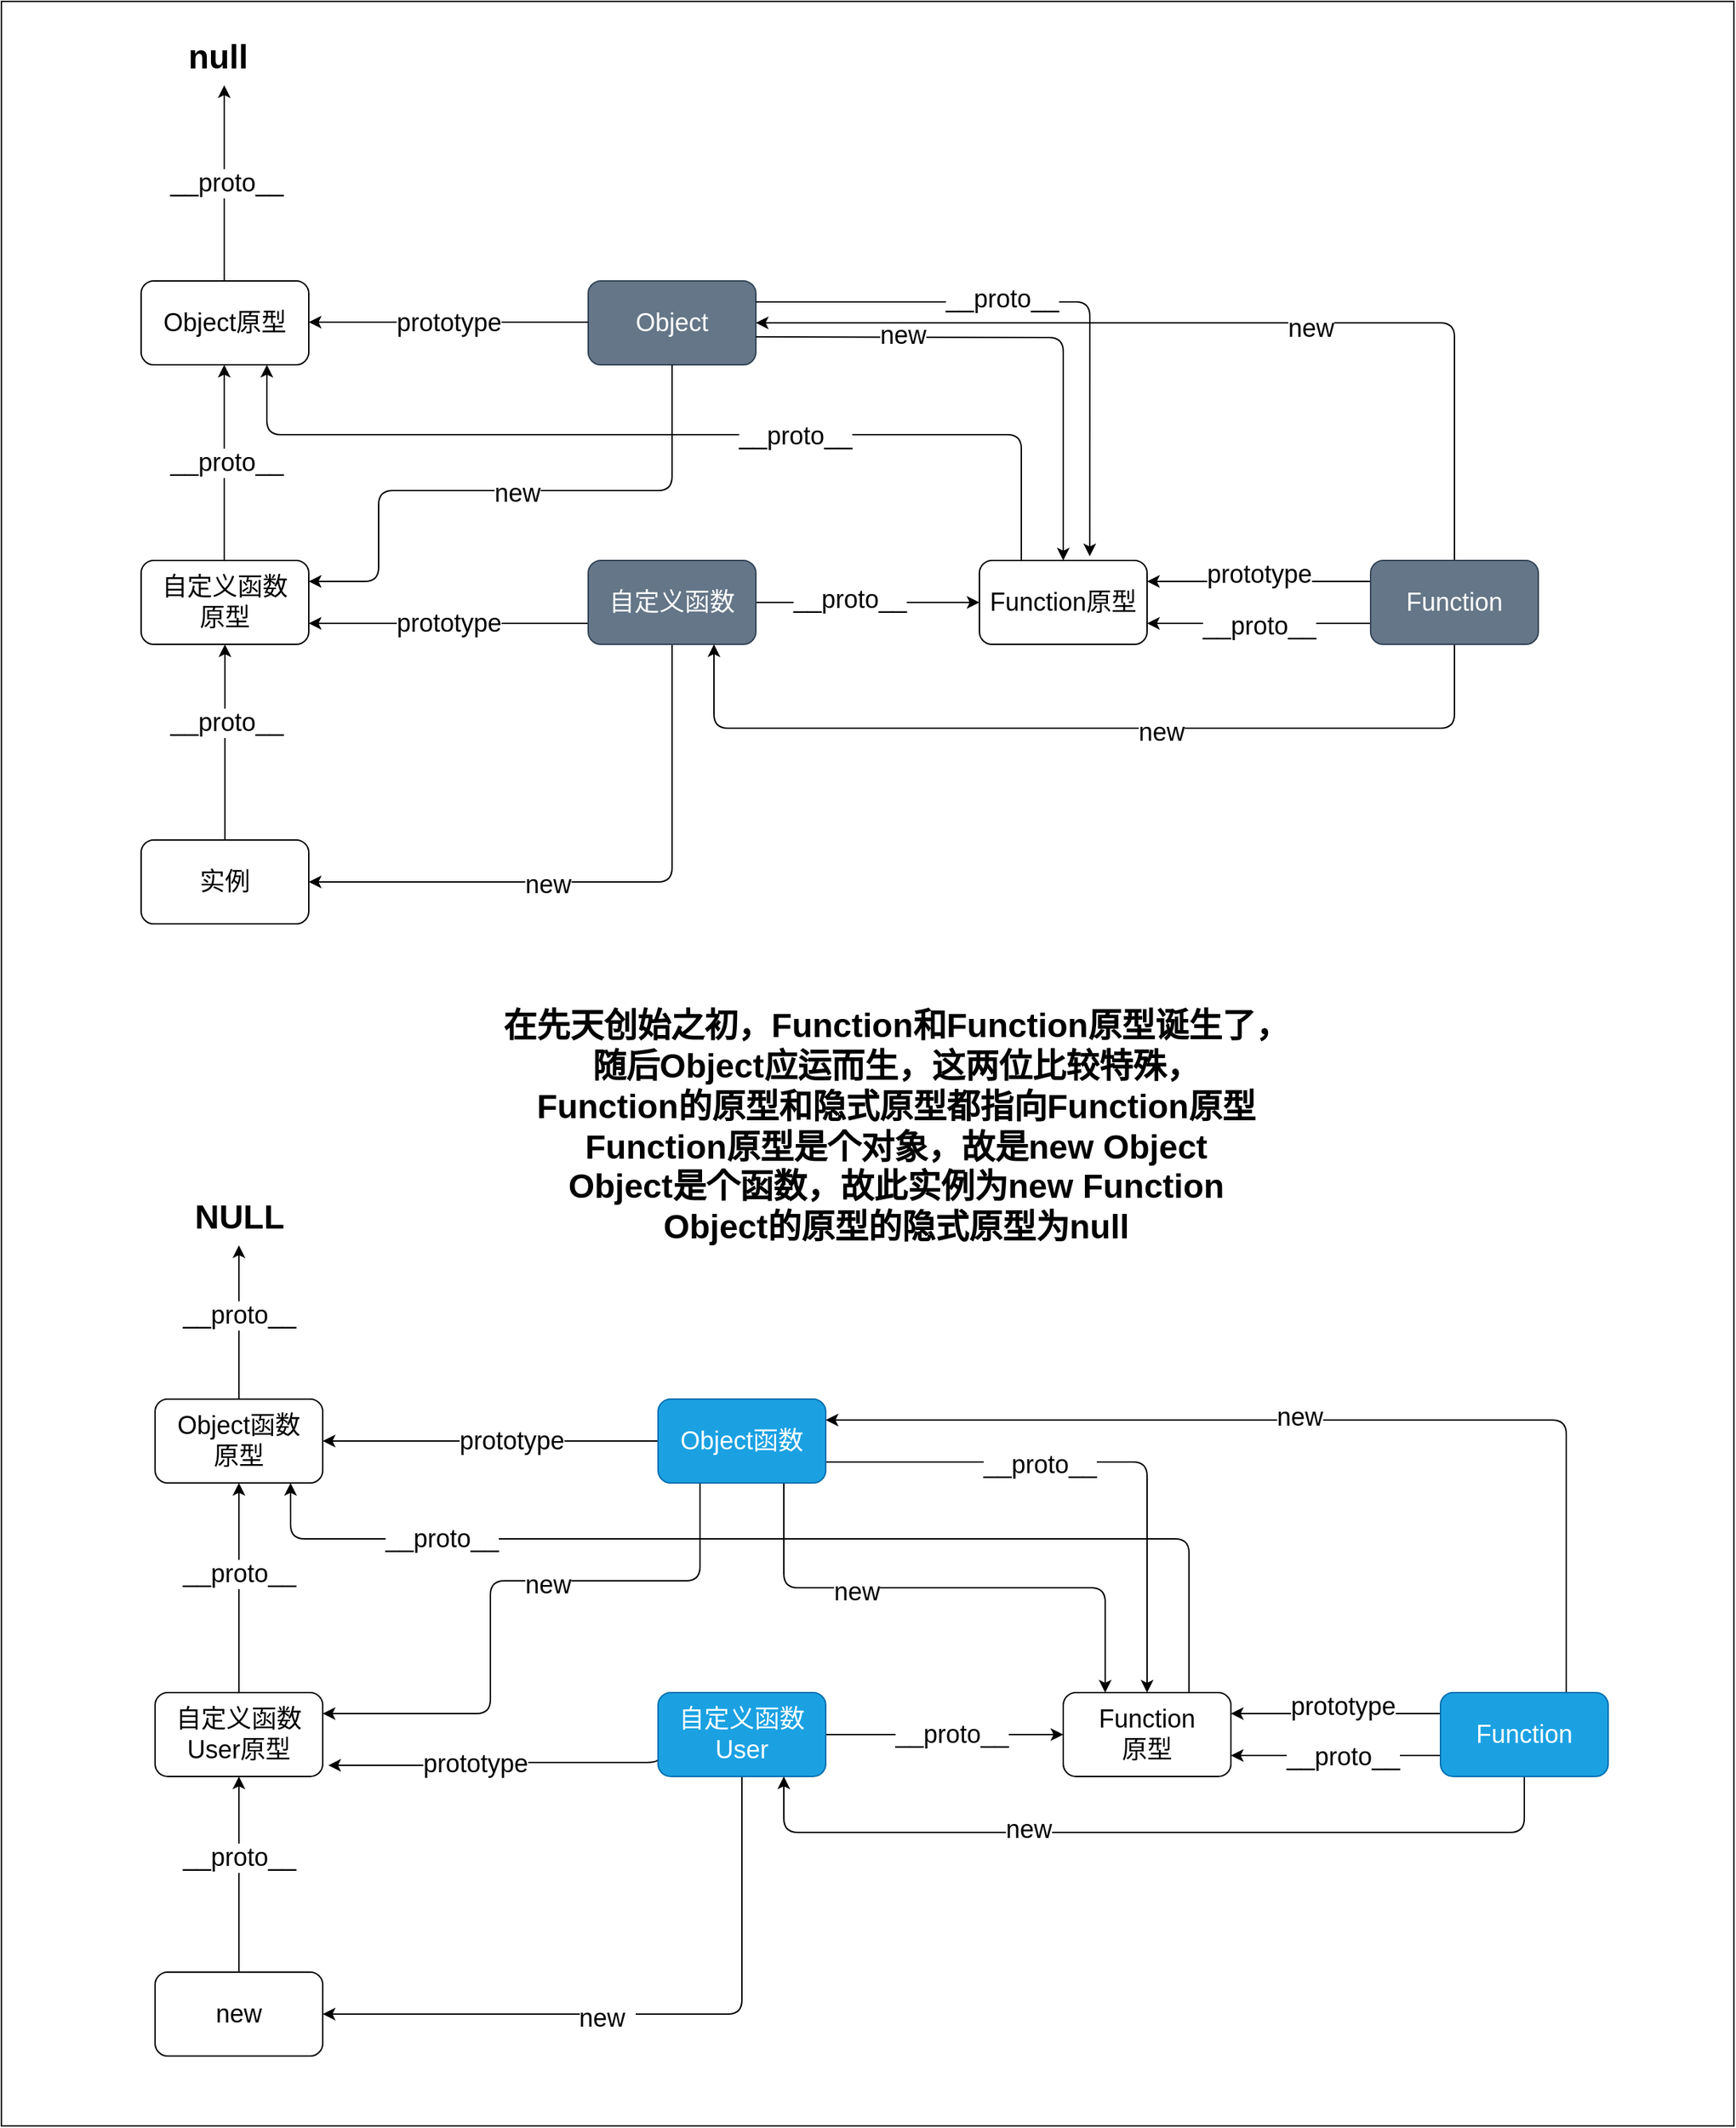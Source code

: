 <mxfile>
    <diagram id="fl4JlBURVqr-K29kR26M" name="第 1 页">
        <mxGraphModel dx="1970" dy="2943" grid="1" gridSize="10" guides="1" tooltips="1" connect="1" arrows="1" fold="1" page="1" pageScale="1" pageWidth="827" pageHeight="1169" math="0" shadow="0">
            <root>
                <mxCell id="0"/>
                <mxCell id="1" parent="0"/>
                <mxCell id="43" value="" style="rounded=0;whiteSpace=wrap;html=1;" parent="1" vertex="1">
                    <mxGeometry x="60" y="-130" width="1240" height="1520" as="geometry"/>
                </mxCell>
                <mxCell id="9" style="edgeStyle=orthogonalEdgeStyle;html=1;exitX=0.5;exitY=0;exitDx=0;exitDy=0;entryX=0.5;entryY=1;entryDx=0;entryDy=0;fontSize=18;" parent="1" source="3" target="6" edge="1">
                    <mxGeometry relative="1" as="geometry"/>
                </mxCell>
                <mxCell id="10" value="__proto__" style="edgeLabel;html=1;align=center;verticalAlign=middle;resizable=0;points=[];fontSize=18;" parent="9" vertex="1" connectable="0">
                    <mxGeometry x="0.2" y="-1" relative="1" as="geometry">
                        <mxPoint as="offset"/>
                    </mxGeometry>
                </mxCell>
                <mxCell id="3" value="&lt;font style=&quot;font-size: 18px;&quot;&gt;实例&lt;/font&gt;" style="rounded=1;whiteSpace=wrap;html=1;" parent="1" vertex="1">
                    <mxGeometry x="160" y="470" width="120" height="60" as="geometry"/>
                </mxCell>
                <mxCell id="5" style="edgeStyle=orthogonalEdgeStyle;html=1;exitX=0.5;exitY=1;exitDx=0;exitDy=0;entryX=1;entryY=0.5;entryDx=0;entryDy=0;fontSize=18;" parent="1" source="4" target="3" edge="1">
                    <mxGeometry relative="1" as="geometry"/>
                </mxCell>
                <mxCell id="18" value="new&lt;br&gt;" style="edgeLabel;html=1;align=center;verticalAlign=middle;resizable=0;points=[];fontSize=18;" parent="5" vertex="1" connectable="0">
                    <mxGeometry x="0.205" y="2" relative="1" as="geometry">
                        <mxPoint as="offset"/>
                    </mxGeometry>
                </mxCell>
                <mxCell id="7" style="edgeStyle=orthogonalEdgeStyle;html=1;exitX=0;exitY=0.75;exitDx=0;exitDy=0;entryX=1;entryY=0.75;entryDx=0;entryDy=0;fontSize=18;" parent="1" source="4" target="6" edge="1">
                    <mxGeometry relative="1" as="geometry"/>
                </mxCell>
                <mxCell id="8" value="prototype" style="edgeLabel;html=1;align=center;verticalAlign=middle;resizable=0;points=[];fontSize=18;" parent="7" vertex="1" connectable="0">
                    <mxGeometry x="0.12" y="-1" relative="1" as="geometry">
                        <mxPoint x="12" y="1" as="offset"/>
                    </mxGeometry>
                </mxCell>
                <mxCell id="25" style="edgeStyle=orthogonalEdgeStyle;html=1;exitX=1;exitY=0.5;exitDx=0;exitDy=0;fontSize=18;" parent="1" source="4" target="24" edge="1">
                    <mxGeometry relative="1" as="geometry"/>
                </mxCell>
                <mxCell id="26" value="__proto__" style="edgeLabel;html=1;align=center;verticalAlign=middle;resizable=0;points=[];fontSize=18;" parent="25" vertex="1" connectable="0">
                    <mxGeometry x="-0.163" y="2" relative="1" as="geometry">
                        <mxPoint as="offset"/>
                    </mxGeometry>
                </mxCell>
                <mxCell id="4" value="&lt;span style=&quot;font-size: 18px;&quot;&gt;自定义函数&lt;/span&gt;" style="rounded=1;whiteSpace=wrap;html=1;fillColor=#647687;fontColor=#ffffff;strokeColor=#314354;" parent="1" vertex="1">
                    <mxGeometry x="480" y="270" width="120" height="60" as="geometry"/>
                </mxCell>
                <mxCell id="6" value="&lt;span style=&quot;font-size: 18px;&quot;&gt;自定义函数&lt;br&gt;原型&lt;/span&gt;" style="rounded=1;whiteSpace=wrap;html=1;" parent="1" vertex="1">
                    <mxGeometry x="160" y="270" width="120" height="60" as="geometry"/>
                </mxCell>
                <mxCell id="11" value="&lt;span style=&quot;font-size: 18px;&quot;&gt;Object原型&lt;/span&gt;" style="rounded=1;whiteSpace=wrap;html=1;" parent="1" vertex="1">
                    <mxGeometry x="160" y="70" width="120" height="60" as="geometry"/>
                </mxCell>
                <mxCell id="12" style="edgeStyle=orthogonalEdgeStyle;html=1;exitX=0.5;exitY=0;exitDx=0;exitDy=0;entryX=0.5;entryY=1;entryDx=0;entryDy=0;fontSize=18;" parent="1" edge="1">
                    <mxGeometry relative="1" as="geometry">
                        <mxPoint x="219.5" y="270" as="sourcePoint"/>
                        <mxPoint x="219.5" y="130" as="targetPoint"/>
                    </mxGeometry>
                </mxCell>
                <mxCell id="13" value="__proto__" style="edgeLabel;html=1;align=center;verticalAlign=middle;resizable=0;points=[];fontSize=18;" parent="12" vertex="1" connectable="0">
                    <mxGeometry x="0.2" y="-1" relative="1" as="geometry">
                        <mxPoint y="14" as="offset"/>
                    </mxGeometry>
                </mxCell>
                <mxCell id="14" value="&lt;span style=&quot;font-size: 18px;&quot;&gt;Object&lt;/span&gt;" style="rounded=1;whiteSpace=wrap;html=1;fillColor=#647687;fontColor=#ffffff;strokeColor=#314354;" parent="1" vertex="1">
                    <mxGeometry x="480" y="70" width="120" height="60" as="geometry"/>
                </mxCell>
                <mxCell id="15" style="edgeStyle=orthogonalEdgeStyle;html=1;exitX=0;exitY=0.5;exitDx=0;exitDy=0;entryX=1;entryY=0.5;entryDx=0;entryDy=0;fontSize=18;" parent="1" edge="1">
                    <mxGeometry relative="1" as="geometry">
                        <mxPoint x="480" y="99.5" as="sourcePoint"/>
                        <mxPoint x="280" y="99.5" as="targetPoint"/>
                    </mxGeometry>
                </mxCell>
                <mxCell id="16" value="prototype" style="edgeLabel;html=1;align=center;verticalAlign=middle;resizable=0;points=[];fontSize=18;" parent="15" vertex="1" connectable="0">
                    <mxGeometry x="0.12" y="-1" relative="1" as="geometry">
                        <mxPoint x="12" y="1" as="offset"/>
                    </mxGeometry>
                </mxCell>
                <mxCell id="19" style="edgeStyle=orthogonalEdgeStyle;html=1;exitX=0.5;exitY=1;exitDx=0;exitDy=0;entryX=1;entryY=0.25;entryDx=0;entryDy=0;fontSize=18;" parent="1" source="14" target="6" edge="1">
                    <mxGeometry relative="1" as="geometry">
                        <mxPoint x="600" y="160" as="sourcePoint"/>
                        <mxPoint x="340" y="330" as="targetPoint"/>
                        <Array as="points">
                            <mxPoint x="540" y="220"/>
                            <mxPoint x="330" y="220"/>
                            <mxPoint x="330" y="285"/>
                        </Array>
                    </mxGeometry>
                </mxCell>
                <mxCell id="20" value="new&lt;br&gt;" style="edgeLabel;html=1;align=center;verticalAlign=middle;resizable=0;points=[];fontSize=18;" parent="19" vertex="1" connectable="0">
                    <mxGeometry x="0.205" y="2" relative="1" as="geometry">
                        <mxPoint x="49" as="offset"/>
                    </mxGeometry>
                </mxCell>
                <mxCell id="21" style="edgeStyle=orthogonalEdgeStyle;html=1;exitX=0.5;exitY=0;exitDx=0;exitDy=0;entryX=0.5;entryY=1;entryDx=0;entryDy=0;fontSize=18;" parent="1" edge="1">
                    <mxGeometry relative="1" as="geometry">
                        <mxPoint x="219.5" y="70" as="sourcePoint"/>
                        <mxPoint x="219.5" y="-70" as="targetPoint"/>
                    </mxGeometry>
                </mxCell>
                <mxCell id="22" value="__proto__" style="edgeLabel;html=1;align=center;verticalAlign=middle;resizable=0;points=[];fontSize=18;" parent="21" vertex="1" connectable="0">
                    <mxGeometry x="0.2" y="-1" relative="1" as="geometry">
                        <mxPoint y="14" as="offset"/>
                    </mxGeometry>
                </mxCell>
                <mxCell id="23" value="null&lt;span style=&quot;white-space: pre;&quot;&gt;&#9;&lt;/span&gt;" style="text;strokeColor=none;fillColor=none;html=1;fontSize=24;fontStyle=1;verticalAlign=middle;align=center;" parent="1" vertex="1">
                    <mxGeometry x="170" y="-110" width="100" height="40" as="geometry"/>
                </mxCell>
                <mxCell id="33" style="edgeStyle=orthogonalEdgeStyle;html=1;exitX=0.25;exitY=0;exitDx=0;exitDy=0;entryX=0.75;entryY=1;entryDx=0;entryDy=0;fontSize=18;" parent="1" source="24" target="11" edge="1">
                    <mxGeometry relative="1" as="geometry">
                        <Array as="points">
                            <mxPoint x="790" y="180"/>
                            <mxPoint x="250" y="180"/>
                        </Array>
                    </mxGeometry>
                </mxCell>
                <mxCell id="34" value="__proto__" style="edgeLabel;html=1;align=center;verticalAlign=middle;resizable=0;points=[];fontSize=18;" parent="33" vertex="1" connectable="0">
                    <mxGeometry x="-0.259" y="1" relative="1" as="geometry">
                        <mxPoint as="offset"/>
                    </mxGeometry>
                </mxCell>
                <mxCell id="24" value="&lt;font style=&quot;font-size: 18px;&quot;&gt;Function原型&lt;/font&gt;" style="rounded=1;whiteSpace=wrap;html=1;" parent="1" vertex="1">
                    <mxGeometry x="760" y="270" width="120" height="60" as="geometry"/>
                </mxCell>
                <mxCell id="27" style="edgeStyle=orthogonalEdgeStyle;html=1;exitX=1;exitY=0.25;exitDx=0;exitDy=0;fontSize=18;entryX=0.658;entryY=-0.05;entryDx=0;entryDy=0;entryPerimeter=0;" parent="1" source="14" target="24" edge="1">
                    <mxGeometry relative="1" as="geometry">
                        <mxPoint x="600" y="99.5" as="sourcePoint"/>
                        <mxPoint x="760" y="99.5" as="targetPoint"/>
                    </mxGeometry>
                </mxCell>
                <mxCell id="28" value="__proto__" style="edgeLabel;html=1;align=center;verticalAlign=middle;resizable=0;points=[];fontSize=18;" parent="27" vertex="1" connectable="0">
                    <mxGeometry x="-0.163" y="2" relative="1" as="geometry">
                        <mxPoint as="offset"/>
                    </mxGeometry>
                </mxCell>
                <mxCell id="29" style="edgeStyle=orthogonalEdgeStyle;html=1;fontSize=18;entryX=0.5;entryY=0;entryDx=0;entryDy=0;" parent="1" target="24" edge="1">
                    <mxGeometry relative="1" as="geometry">
                        <mxPoint x="600" y="110" as="sourcePoint"/>
                        <mxPoint x="800" y="260" as="targetPoint"/>
                    </mxGeometry>
                </mxCell>
                <mxCell id="30" value="new" style="edgeLabel;html=1;align=center;verticalAlign=middle;resizable=0;points=[];fontSize=18;" parent="29" vertex="1" connectable="0">
                    <mxGeometry x="-0.163" y="2" relative="1" as="geometry">
                        <mxPoint x="-54" as="offset"/>
                    </mxGeometry>
                </mxCell>
                <mxCell id="37" style="edgeStyle=orthogonalEdgeStyle;html=1;exitX=0;exitY=0.25;exitDx=0;exitDy=0;entryX=1;entryY=0.25;entryDx=0;entryDy=0;fontSize=18;" parent="1" source="35" target="24" edge="1">
                    <mxGeometry relative="1" as="geometry"/>
                </mxCell>
                <mxCell id="39" value="prototype" style="edgeLabel;html=1;align=center;verticalAlign=middle;resizable=0;points=[];fontSize=18;" parent="37" vertex="1" connectable="0">
                    <mxGeometry x="0.125" y="-2" relative="1" as="geometry">
                        <mxPoint x="10" y="-3" as="offset"/>
                    </mxGeometry>
                </mxCell>
                <mxCell id="38" style="edgeStyle=orthogonalEdgeStyle;html=1;exitX=0;exitY=0.75;exitDx=0;exitDy=0;fontSize=18;entryX=1;entryY=0.75;entryDx=0;entryDy=0;" parent="1" source="35" target="24" edge="1">
                    <mxGeometry relative="1" as="geometry"/>
                </mxCell>
                <mxCell id="40" value="__proto__" style="edgeLabel;html=1;align=center;verticalAlign=middle;resizable=0;points=[];fontSize=18;" parent="38" vertex="1" connectable="0">
                    <mxGeometry x="0.237" y="2" relative="1" as="geometry">
                        <mxPoint x="19" as="offset"/>
                    </mxGeometry>
                </mxCell>
                <mxCell id="41" style="edgeStyle=orthogonalEdgeStyle;html=1;exitX=0.5;exitY=0;exitDx=0;exitDy=0;entryX=1;entryY=0.5;entryDx=0;entryDy=0;fontSize=18;" parent="1" source="35" target="14" edge="1">
                    <mxGeometry relative="1" as="geometry"/>
                </mxCell>
                <mxCell id="42" value="new" style="edgeLabel;html=1;align=center;verticalAlign=middle;resizable=0;points=[];fontSize=18;" parent="41" vertex="1" connectable="0">
                    <mxGeometry x="-0.185" y="4" relative="1" as="geometry">
                        <mxPoint as="offset"/>
                    </mxGeometry>
                </mxCell>
                <mxCell id="44" style="edgeStyle=orthogonalEdgeStyle;html=1;exitX=0.5;exitY=1;exitDx=0;exitDy=0;entryX=0.75;entryY=1;entryDx=0;entryDy=0;" parent="1" source="35" target="4" edge="1">
                    <mxGeometry relative="1" as="geometry">
                        <Array as="points">
                            <mxPoint x="1100" y="390"/>
                            <mxPoint x="570" y="390"/>
                        </Array>
                    </mxGeometry>
                </mxCell>
                <mxCell id="45" value="&lt;font style=&quot;font-size: 18px;&quot;&gt;new&lt;/font&gt;" style="edgeLabel;html=1;align=center;verticalAlign=middle;resizable=0;points=[];" parent="44" vertex="1" connectable="0">
                    <mxGeometry x="-0.169" y="3" relative="1" as="geometry">
                        <mxPoint as="offset"/>
                    </mxGeometry>
                </mxCell>
                <mxCell id="35" value="&lt;span style=&quot;font-size: 18px;&quot;&gt;Function&lt;/span&gt;" style="rounded=1;whiteSpace=wrap;html=1;fillColor=#647687;fontColor=#ffffff;strokeColor=#314354;" parent="1" vertex="1">
                    <mxGeometry x="1040" y="270" width="120" height="60" as="geometry"/>
                </mxCell>
                <mxCell id="48" style="edgeStyle=orthogonalEdgeStyle;html=1;exitX=0.5;exitY=1;exitDx=0;exitDy=0;entryX=1;entryY=0.5;entryDx=0;entryDy=0;fontSize=18;" edge="1" parent="1" source="46" target="47">
                    <mxGeometry relative="1" as="geometry"/>
                </mxCell>
                <mxCell id="49" value="new&lt;span style=&quot;white-space: pre;&quot;&gt;&#9;&lt;/span&gt;" style="edgeLabel;html=1;align=center;verticalAlign=middle;resizable=0;points=[];fontSize=18;" vertex="1" connectable="0" parent="48">
                    <mxGeometry x="0.138" y="3" relative="1" as="geometry">
                        <mxPoint as="offset"/>
                    </mxGeometry>
                </mxCell>
                <mxCell id="51" style="edgeStyle=orthogonalEdgeStyle;html=1;exitX=0;exitY=0.75;exitDx=0;exitDy=0;fontSize=18;entryX=1.033;entryY=0.867;entryDx=0;entryDy=0;entryPerimeter=0;" edge="1" parent="1" source="46" target="50">
                    <mxGeometry relative="1" as="geometry">
                        <Array as="points">
                            <mxPoint x="530" y="1130"/>
                            <mxPoint x="415" y="1130"/>
                            <mxPoint x="415" y="1132"/>
                        </Array>
                    </mxGeometry>
                </mxCell>
                <mxCell id="52" value="prototype" style="edgeLabel;html=1;align=center;verticalAlign=middle;resizable=0;points=[];fontSize=18;" vertex="1" connectable="0" parent="51">
                    <mxGeometry x="0.139" y="-1" relative="1" as="geometry">
                        <mxPoint as="offset"/>
                    </mxGeometry>
                </mxCell>
                <mxCell id="78" style="edgeStyle=orthogonalEdgeStyle;html=1;exitX=1;exitY=0.5;exitDx=0;exitDy=0;fontSize=18;" edge="1" parent="1" source="46" target="68">
                    <mxGeometry relative="1" as="geometry"/>
                </mxCell>
                <mxCell id="79" value="__proto__" style="edgeLabel;html=1;align=center;verticalAlign=middle;resizable=0;points=[];fontSize=18;" vertex="1" connectable="0" parent="78">
                    <mxGeometry x="-0.224" y="-3" relative="1" as="geometry">
                        <mxPoint x="24" y="-3" as="offset"/>
                    </mxGeometry>
                </mxCell>
                <mxCell id="46" value="&lt;font style=&quot;font-size: 18px;&quot;&gt;自定义函数User&lt;/font&gt;" style="rounded=1;whiteSpace=wrap;html=1;fillColor=#1ba1e2;fontColor=#ffffff;strokeColor=#006EAF;" vertex="1" parent="1">
                    <mxGeometry x="530" y="1080" width="120" height="60" as="geometry"/>
                </mxCell>
                <mxCell id="53" style="edgeStyle=orthogonalEdgeStyle;html=1;exitX=0.5;exitY=0;exitDx=0;exitDy=0;fontSize=18;entryX=0.5;entryY=1;entryDx=0;entryDy=0;" edge="1" parent="1" source="47" target="50">
                    <mxGeometry relative="1" as="geometry">
                        <mxPoint x="240" y="1150" as="targetPoint"/>
                    </mxGeometry>
                </mxCell>
                <mxCell id="54" value="__proto__" style="edgeLabel;html=1;align=center;verticalAlign=middle;resizable=0;points=[];fontSize=18;" vertex="1" connectable="0" parent="53">
                    <mxGeometry x="0.169" relative="1" as="geometry">
                        <mxPoint as="offset"/>
                    </mxGeometry>
                </mxCell>
                <mxCell id="47" value="&lt;font style=&quot;font-size: 18px;&quot;&gt;new&lt;/font&gt;" style="rounded=1;whiteSpace=wrap;html=1;" vertex="1" parent="1">
                    <mxGeometry x="170" y="1280" width="120" height="60" as="geometry"/>
                </mxCell>
                <mxCell id="62" style="edgeStyle=orthogonalEdgeStyle;html=1;exitX=0.5;exitY=0;exitDx=0;exitDy=0;entryX=0.5;entryY=1;entryDx=0;entryDy=0;fontSize=18;" edge="1" parent="1" source="50" target="59">
                    <mxGeometry relative="1" as="geometry"/>
                </mxCell>
                <mxCell id="63" value="__proto__" style="edgeLabel;html=1;align=center;verticalAlign=middle;resizable=0;points=[];fontSize=18;" vertex="1" connectable="0" parent="62">
                    <mxGeometry x="0.133" relative="1" as="geometry">
                        <mxPoint as="offset"/>
                    </mxGeometry>
                </mxCell>
                <mxCell id="50" value="&lt;font style=&quot;font-size: 18px;&quot;&gt;自定义函数User原型&lt;/font&gt;" style="rounded=1;whiteSpace=wrap;html=1;" vertex="1" parent="1">
                    <mxGeometry x="170" y="1080" width="120" height="60" as="geometry"/>
                </mxCell>
                <mxCell id="57" style="edgeStyle=orthogonalEdgeStyle;html=1;exitX=0.25;exitY=1;exitDx=0;exitDy=0;entryX=1;entryY=0.25;entryDx=0;entryDy=0;fontSize=18;" edge="1" parent="1" source="55" target="50">
                    <mxGeometry relative="1" as="geometry">
                        <Array as="points">
                            <mxPoint x="560" y="1000"/>
                            <mxPoint x="410" y="1000"/>
                            <mxPoint x="410" y="1095"/>
                        </Array>
                    </mxGeometry>
                </mxCell>
                <mxCell id="58" value="new" style="edgeLabel;html=1;align=center;verticalAlign=middle;resizable=0;points=[];fontSize=18;" vertex="1" connectable="0" parent="57">
                    <mxGeometry x="-0.178" y="3" relative="1" as="geometry">
                        <mxPoint as="offset"/>
                    </mxGeometry>
                </mxCell>
                <mxCell id="60" style="edgeStyle=orthogonalEdgeStyle;html=1;exitX=0;exitY=0.5;exitDx=0;exitDy=0;entryX=1;entryY=0.5;entryDx=0;entryDy=0;fontSize=18;" edge="1" parent="1" source="55" target="59">
                    <mxGeometry relative="1" as="geometry"/>
                </mxCell>
                <mxCell id="61" value="prototype" style="edgeLabel;html=1;align=center;verticalAlign=middle;resizable=0;points=[];fontSize=18;" vertex="1" connectable="0" parent="60">
                    <mxGeometry x="-0.125" relative="1" as="geometry">
                        <mxPoint as="offset"/>
                    </mxGeometry>
                </mxCell>
                <mxCell id="84" style="edgeStyle=orthogonalEdgeStyle;html=1;exitX=0.75;exitY=1;exitDx=0;exitDy=0;entryX=0.25;entryY=0;entryDx=0;entryDy=0;fontSize=18;" edge="1" parent="1" source="55" target="68">
                    <mxGeometry relative="1" as="geometry"/>
                </mxCell>
                <mxCell id="85" value="new" style="edgeLabel;html=1;align=center;verticalAlign=middle;resizable=0;points=[];fontSize=18;" vertex="1" connectable="0" parent="84">
                    <mxGeometry x="-0.332" y="-3" relative="1" as="geometry">
                        <mxPoint as="offset"/>
                    </mxGeometry>
                </mxCell>
                <mxCell id="88" style="edgeStyle=orthogonalEdgeStyle;html=1;exitX=1;exitY=0.75;exitDx=0;exitDy=0;fontSize=18;" edge="1" parent="1" source="55" target="68">
                    <mxGeometry relative="1" as="geometry"/>
                </mxCell>
                <mxCell id="89" value="__proto__" style="edgeLabel;html=1;align=center;verticalAlign=middle;resizable=0;points=[];fontSize=18;" vertex="1" connectable="0" parent="88">
                    <mxGeometry x="-0.225" y="-2" relative="1" as="geometry">
                        <mxPoint as="offset"/>
                    </mxGeometry>
                </mxCell>
                <mxCell id="55" value="&lt;font style=&quot;font-size: 18px;&quot;&gt;Object函数&lt;/font&gt;" style="rounded=1;whiteSpace=wrap;html=1;fillColor=#1ba1e2;fontColor=#ffffff;strokeColor=#006EAF;" vertex="1" parent="1">
                    <mxGeometry x="530" y="870" width="120" height="60" as="geometry"/>
                </mxCell>
                <mxCell id="66" style="edgeStyle=orthogonalEdgeStyle;html=1;exitX=0.5;exitY=0;exitDx=0;exitDy=0;entryX=0.5;entryY=1;entryDx=0;entryDy=0;fontSize=18;" edge="1" parent="1" source="59" target="65">
                    <mxGeometry relative="1" as="geometry"/>
                </mxCell>
                <mxCell id="67" value="__proto__" style="edgeLabel;html=1;align=center;verticalAlign=middle;resizable=0;points=[];fontSize=18;" vertex="1" connectable="0" parent="66">
                    <mxGeometry x="-0.291" y="4" relative="1" as="geometry">
                        <mxPoint x="4" y="-21" as="offset"/>
                    </mxGeometry>
                </mxCell>
                <mxCell id="59" value="&lt;font style=&quot;font-size: 18px;&quot;&gt;Object函数&lt;br&gt;原型&lt;/font&gt;" style="rounded=1;whiteSpace=wrap;html=1;" vertex="1" parent="1">
                    <mxGeometry x="170" y="870" width="120" height="60" as="geometry"/>
                </mxCell>
                <mxCell id="65" value="NULL" style="text;strokeColor=none;fillColor=none;html=1;fontSize=24;fontStyle=1;verticalAlign=middle;align=center;" vertex="1" parent="1">
                    <mxGeometry x="180" y="720" width="100" height="40" as="geometry"/>
                </mxCell>
                <mxCell id="86" style="edgeStyle=orthogonalEdgeStyle;html=1;exitX=0.75;exitY=0;exitDx=0;exitDy=0;entryX=0.808;entryY=1;entryDx=0;entryDy=0;entryPerimeter=0;fontSize=18;" edge="1" parent="1" source="68" target="59">
                    <mxGeometry relative="1" as="geometry">
                        <Array as="points">
                            <mxPoint x="910" y="970"/>
                            <mxPoint x="267" y="970"/>
                        </Array>
                    </mxGeometry>
                </mxCell>
                <mxCell id="87" value="__proto__" style="edgeLabel;html=1;align=center;verticalAlign=middle;resizable=0;points=[];fontSize=18;" vertex="1" connectable="0" parent="86">
                    <mxGeometry x="0.627" relative="1" as="geometry">
                        <mxPoint as="offset"/>
                    </mxGeometry>
                </mxCell>
                <mxCell id="68" value="&lt;span style=&quot;font-size: 18px;&quot;&gt;Function&lt;br&gt;原型&lt;br&gt;&lt;/span&gt;" style="rounded=1;whiteSpace=wrap;html=1;" vertex="1" parent="1">
                    <mxGeometry x="820" y="1080" width="120" height="60" as="geometry"/>
                </mxCell>
                <mxCell id="72" style="edgeStyle=orthogonalEdgeStyle;html=1;exitX=0;exitY=0.25;exitDx=0;exitDy=0;entryX=1;entryY=0.25;entryDx=0;entryDy=0;fontSize=18;" edge="1" parent="1" source="69" target="68">
                    <mxGeometry relative="1" as="geometry"/>
                </mxCell>
                <mxCell id="73" value="prototype" style="edgeLabel;html=1;align=center;verticalAlign=middle;resizable=0;points=[];fontSize=18;" vertex="1" connectable="0" parent="72">
                    <mxGeometry x="0.2" y="-1" relative="1" as="geometry">
                        <mxPoint x="20" y="-4" as="offset"/>
                    </mxGeometry>
                </mxCell>
                <mxCell id="74" style="edgeStyle=orthogonalEdgeStyle;html=1;exitX=0;exitY=0.75;exitDx=0;exitDy=0;entryX=1;entryY=0.75;entryDx=0;entryDy=0;fontSize=18;" edge="1" parent="1" source="69" target="68">
                    <mxGeometry relative="1" as="geometry"/>
                </mxCell>
                <mxCell id="75" value="__proto__" style="edgeLabel;html=1;align=center;verticalAlign=middle;resizable=0;points=[];fontSize=18;" vertex="1" connectable="0" parent="74">
                    <mxGeometry x="0.267" y="1" relative="1" as="geometry">
                        <mxPoint x="25" as="offset"/>
                    </mxGeometry>
                </mxCell>
                <mxCell id="76" style="edgeStyle=orthogonalEdgeStyle;html=1;exitX=0.5;exitY=1;exitDx=0;exitDy=0;entryX=0.75;entryY=1;entryDx=0;entryDy=0;fontSize=18;" edge="1" parent="1" source="69" target="46">
                    <mxGeometry relative="1" as="geometry">
                        <Array as="points">
                            <mxPoint x="1150" y="1180"/>
                            <mxPoint x="620" y="1180"/>
                        </Array>
                    </mxGeometry>
                </mxCell>
                <mxCell id="77" value="new" style="edgeLabel;html=1;align=center;verticalAlign=middle;resizable=0;points=[];fontSize=18;" vertex="1" connectable="0" parent="76">
                    <mxGeometry x="0.295" y="-2" relative="1" as="geometry">
                        <mxPoint as="offset"/>
                    </mxGeometry>
                </mxCell>
                <mxCell id="81" style="edgeStyle=orthogonalEdgeStyle;html=1;exitX=0.75;exitY=0;exitDx=0;exitDy=0;entryX=1;entryY=0.25;entryDx=0;entryDy=0;fontSize=18;" edge="1" parent="1" source="69" target="55">
                    <mxGeometry relative="1" as="geometry"/>
                </mxCell>
                <mxCell id="82" value="new" style="edgeLabel;html=1;align=center;verticalAlign=middle;resizable=0;points=[];fontSize=18;" vertex="1" connectable="0" parent="81">
                    <mxGeometry x="0.065" y="-2" relative="1" as="geometry">
                        <mxPoint as="offset"/>
                    </mxGeometry>
                </mxCell>
                <mxCell id="69" value="&lt;font style=&quot;font-size: 18px;&quot;&gt;Function&lt;/font&gt;" style="rounded=1;whiteSpace=wrap;html=1;fillColor=#1ba1e2;fontColor=#ffffff;strokeColor=#006EAF;" vertex="1" parent="1">
                    <mxGeometry x="1090" y="1080" width="120" height="60" as="geometry"/>
                </mxCell>
                <mxCell id="70" value="在先天创始之初，Function和Function原型诞生了，&lt;br&gt;随后Object应运而生，这两位比较特殊，&lt;br&gt;Function的原型和隐式原型都指向Function原型&lt;br&gt;Function原型是个对象，故是new Object&lt;br&gt;Object是个函数，故此实例为new Function&lt;br&gt;Object的原型的隐式原型为null" style="text;strokeColor=none;fillColor=none;html=1;fontSize=24;fontStyle=1;verticalAlign=middle;align=center;" vertex="1" parent="1">
                    <mxGeometry x="410" y="560" width="580" height="230" as="geometry"/>
                </mxCell>
            </root>
        </mxGraphModel>
    </diagram>
</mxfile>